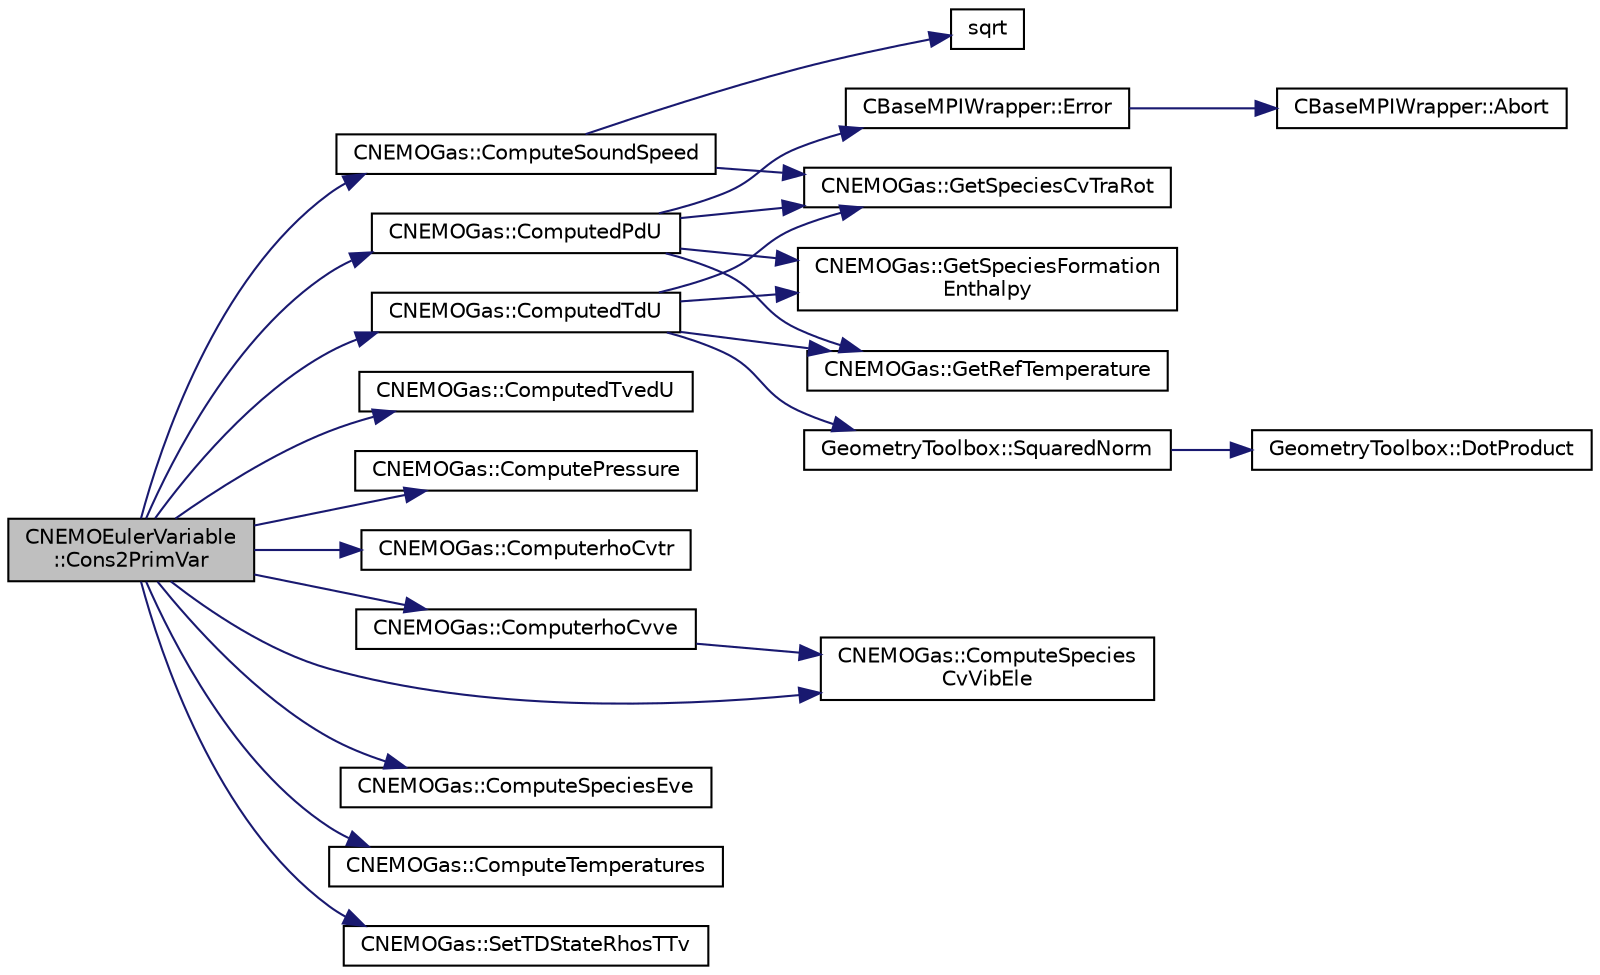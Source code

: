 digraph "CNEMOEulerVariable::Cons2PrimVar"
{
 // LATEX_PDF_SIZE
  edge [fontname="Helvetica",fontsize="10",labelfontname="Helvetica",labelfontsize="10"];
  node [fontname="Helvetica",fontsize="10",shape=record];
  rankdir="LR";
  Node1 [label="CNEMOEulerVariable\l::Cons2PrimVar",height=0.2,width=0.4,color="black", fillcolor="grey75", style="filled", fontcolor="black",tooltip="Set all the primitive and secondary variables from the conserved vector."];
  Node1 -> Node2 [color="midnightblue",fontsize="10",style="solid",fontname="Helvetica"];
  Node2 [label="CNEMOGas::ComputedPdU",height=0.2,width=0.4,color="black", fillcolor="white", style="filled",URL="$classCNEMOGas.html#a424da7362e12de29fcebf761cb8eabaa",tooltip="Compute derivative of pressure w.r.t. conservative variables."];
  Node2 -> Node3 [color="midnightblue",fontsize="10",style="solid",fontname="Helvetica"];
  Node3 [label="CBaseMPIWrapper::Error",height=0.2,width=0.4,color="black", fillcolor="white", style="filled",URL="$classCBaseMPIWrapper.html#a04457c47629bda56704e6a8804833eeb",tooltip=" "];
  Node3 -> Node4 [color="midnightblue",fontsize="10",style="solid",fontname="Helvetica"];
  Node4 [label="CBaseMPIWrapper::Abort",height=0.2,width=0.4,color="black", fillcolor="white", style="filled",URL="$classCBaseMPIWrapper.html#af7297d861dca86b45cf561b6ab642e8f",tooltip=" "];
  Node2 -> Node5 [color="midnightblue",fontsize="10",style="solid",fontname="Helvetica"];
  Node5 [label="CNEMOGas::GetRefTemperature",height=0.2,width=0.4,color="black", fillcolor="white", style="filled",URL="$classCNEMOGas.html#a99fcf844d1e87f6883e1cfb363be74b3",tooltip="Get reference temperature."];
  Node2 -> Node6 [color="midnightblue",fontsize="10",style="solid",fontname="Helvetica"];
  Node6 [label="CNEMOGas::GetSpeciesCvTraRot",height=0.2,width=0.4,color="black", fillcolor="white", style="filled",URL="$classCNEMOGas.html#a67fbebd4d497989fb7d0ae3c1d242689",tooltip="Get species T-R specific heats at constant volume."];
  Node2 -> Node7 [color="midnightblue",fontsize="10",style="solid",fontname="Helvetica"];
  Node7 [label="CNEMOGas::GetSpeciesFormation\lEnthalpy",height=0.2,width=0.4,color="black", fillcolor="white", style="filled",URL="$classCNEMOGas.html#a21a832de3dae09a10308643423f9336e",tooltip="Get species formation enthalpy."];
  Node1 -> Node8 [color="midnightblue",fontsize="10",style="solid",fontname="Helvetica"];
  Node8 [label="CNEMOGas::ComputedTdU",height=0.2,width=0.4,color="black", fillcolor="white", style="filled",URL="$classCNEMOGas.html#a5c1412972751e64d697721e22025d7dc",tooltip="Compute derivative of temperature w.r.t. conservative variables."];
  Node8 -> Node5 [color="midnightblue",fontsize="10",style="solid",fontname="Helvetica"];
  Node8 -> Node6 [color="midnightblue",fontsize="10",style="solid",fontname="Helvetica"];
  Node8 -> Node7 [color="midnightblue",fontsize="10",style="solid",fontname="Helvetica"];
  Node8 -> Node9 [color="midnightblue",fontsize="10",style="solid",fontname="Helvetica"];
  Node9 [label="GeometryToolbox::SquaredNorm",height=0.2,width=0.4,color="black", fillcolor="white", style="filled",URL="$group__GeometryToolbox.html#ga98c9b9314cc6352c9bba49b8cfb4b056",tooltip=" "];
  Node9 -> Node10 [color="midnightblue",fontsize="10",style="solid",fontname="Helvetica"];
  Node10 [label="GeometryToolbox::DotProduct",height=0.2,width=0.4,color="black", fillcolor="white", style="filled",URL="$group__GeometryToolbox.html#ga7ec3e1e20fab73dbf0159fe38492cc89",tooltip=" "];
  Node1 -> Node11 [color="midnightblue",fontsize="10",style="solid",fontname="Helvetica"];
  Node11 [label="CNEMOGas::ComputedTvedU",height=0.2,width=0.4,color="black", fillcolor="white", style="filled",URL="$classCNEMOGas.html#a4f7c7ae2ab41e0e10653c7d9dbc1e69c",tooltip="Compute derivative of vibrational temperature w.r.t. conservative variables."];
  Node1 -> Node12 [color="midnightblue",fontsize="10",style="solid",fontname="Helvetica"];
  Node12 [label="CNEMOGas::ComputePressure",height=0.2,width=0.4,color="black", fillcolor="white", style="filled",URL="$classCNEMOGas.html#a1e353110dadbb4e7fda738a645c9fa7e",tooltip="Compute pressure."];
  Node1 -> Node13 [color="midnightblue",fontsize="10",style="solid",fontname="Helvetica"];
  Node13 [label="CNEMOGas::ComputerhoCvtr",height=0.2,width=0.4,color="black", fillcolor="white", style="filled",URL="$classCNEMOGas.html#a9c700828e55a8ecd33acf4ac5c0bd58b",tooltip="Compute rhoCvtr."];
  Node1 -> Node14 [color="midnightblue",fontsize="10",style="solid",fontname="Helvetica"];
  Node14 [label="CNEMOGas::ComputerhoCvve",height=0.2,width=0.4,color="black", fillcolor="white", style="filled",URL="$classCNEMOGas.html#af0c73197b27c05f2f516a77c2476d9d9",tooltip="Compute rhoCvve."];
  Node14 -> Node15 [color="midnightblue",fontsize="10",style="solid",fontname="Helvetica"];
  Node15 [label="CNEMOGas::ComputeSpecies\lCvVibEle",height=0.2,width=0.4,color="black", fillcolor="white", style="filled",URL="$classCNEMOGas.html#a6f39e1ce28be876d068076dd162bce14",tooltip="Compute species V-E specific heats at constant volume."];
  Node1 -> Node16 [color="midnightblue",fontsize="10",style="solid",fontname="Helvetica"];
  Node16 [label="CNEMOGas::ComputeSoundSpeed",height=0.2,width=0.4,color="black", fillcolor="white", style="filled",URL="$classCNEMOGas.html#aa94d405d2f27134ce5e4be39a4f63239",tooltip="Compute speed of sound."];
  Node16 -> Node6 [color="midnightblue",fontsize="10",style="solid",fontname="Helvetica"];
  Node16 -> Node17 [color="midnightblue",fontsize="10",style="solid",fontname="Helvetica"];
  Node17 [label="sqrt",height=0.2,width=0.4,color="black", fillcolor="white", style="filled",URL="$group__SIMD.html#ga54a1925ab40fb4249ea255072520de35",tooltip=" "];
  Node1 -> Node15 [color="midnightblue",fontsize="10",style="solid",fontname="Helvetica"];
  Node1 -> Node18 [color="midnightblue",fontsize="10",style="solid",fontname="Helvetica"];
  Node18 [label="CNEMOGas::ComputeSpeciesEve",height=0.2,width=0.4,color="black", fillcolor="white", style="filled",URL="$classCNEMOGas.html#aa1fcdfc3922e1e1779ba689736ab7db6",tooltip="Compute vector of species V-E energy."];
  Node1 -> Node19 [color="midnightblue",fontsize="10",style="solid",fontname="Helvetica"];
  Node19 [label="CNEMOGas::ComputeTemperatures",height=0.2,width=0.4,color="black", fillcolor="white", style="filled",URL="$classCNEMOGas.html#a181d9031c6f9d862af6fcb98dfcf4655",tooltip="Compute translational and vibrational temperatures vector."];
  Node1 -> Node20 [color="midnightblue",fontsize="10",style="solid",fontname="Helvetica"];
  Node20 [label="CNEMOGas::SetTDStateRhosTTv",height=0.2,width=0.4,color="black", fillcolor="white", style="filled",URL="$classCNEMOGas.html#a1504562f343368d93897601cb43aea70",tooltip="Set mixture thermodynamic state."];
}
